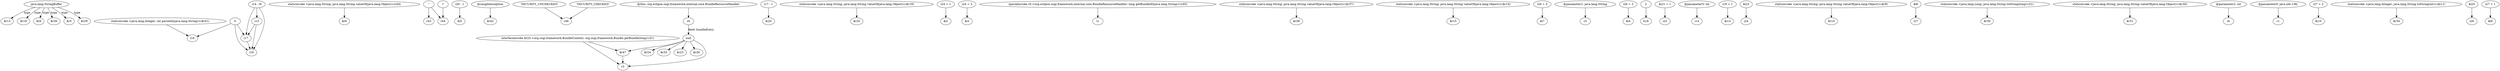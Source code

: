 digraph g {
0[label="java.lang.StringBuffer"]
1[label="$r13"]
0->1[label="type"]
2[label="staticinvoke <java.lang.Integer: int parseInt(java.lang.String)>($r41)"]
3[label="i16"]
2->3[label=""]
4[label="staticinvoke <java.lang.String: java.lang.String valueOf(java.lang.Object)>(r44)"]
5[label="$r6"]
4->5[label=""]
6[label="i14 - i0"]
7[label="i15"]
6->7[label=""]
8[label="0"]
9[label="i17"]
8->9[label=""]
10[label="''"]
11[label="r44"]
10->11[label=""]
12[label="i26 - 1"]
13[label="$i5"]
12->13[label=""]
14[label="$r18"]
0->14[label="type"]
15[label="$r8"]
0->15[label="type"]
16[label="@caughtexception"]
17[label="$r42"]
16->17[label=""]
18[label="'SECURITY_UNCHECKED'"]
19[label="r46"]
18->19[label=""]
20[label="null"]
21[label="$r47"]
20->21[label=""]
8->3[label=""]
22[label="i17 - 1"]
23[label="$i20"]
22->23[label=""]
24[label="staticinvoke <java.lang.String: java.lang.String valueOf(java.lang.Object)>($r19)"]
25[label="$r20"]
24->25[label=""]
26[label="i24 + 1"]
27[label="$i2"]
26->27[label=""]
28[label="i24 + 3"]
29[label="$i3"]
28->29[label=""]
30[label="specialinvoke r0.<org.eclipse.osgi.framework.internal.core.BundleResourceHandler: long getBundleID(java.lang.String)>(r45)"]
31[label="l1"]
30->31[label=""]
32[label="r3"]
21->32[label=""]
33[label="$r36"]
0->33[label="type"]
34[label="$r24"]
20->34[label=""]
35[label="interfaceinvoke $r25.<org.osgi.framework.BundleContext: org.osgi.framework.Bundle getBundle(long)>(l1)"]
35->21[label=""]
36[label="staticinvoke <java.lang.String: java.lang.String valueOf(java.lang.Object)>($r37)"]
37[label="$r38"]
36->37[label=""]
20->32[label=""]
38[label="staticinvoke <java.lang.String: java.lang.String valueOf(java.lang.Object)>($r14)"]
39[label="$r15"]
38->39[label=""]
40[label="@this: org.eclipse.osgi.framework.internal.core.BundleResourceHandler"]
41[label="r0"]
40->41[label=""]
42[label="i26 + 3"]
43[label="$i7"]
42->43[label=""]
44[label="@parameter1: java.lang.String"]
45[label="r2"]
44->45[label=""]
46[label="i26 + 3"]
47[label="$i4"]
46->47[label=""]
48[label="2"]
49[label="b18"]
48->49[label=""]
50[label="i19"]
7->50[label=""]
51[label="$i21 + 1"]
52[label="i22"]
51->52[label=""]
53[label="@parameter3: int"]
54[label="i14"]
53->54[label=""]
7->9[label=""]
9->50[label=""]
8->50[label=""]
55[label="$r33"]
20->55[label=""]
56[label="i19 + 1"]
57[label="$i13"]
56->57[label=""]
58[label="$r23"]
20->58[label=""]
59[label="$i23"]
60[label="i24"]
59->60[label=""]
61[label="staticinvoke <java.lang.String: java.lang.String valueOf(java.lang.Object)>($r9)"]
62[label="$r10"]
61->62[label=""]
63[label="$i8"]
64[label="i27"]
63->64[label=""]
65[label="staticinvoke <java.lang.Long: java.lang.String toString(long)>(l1)"]
66[label="$r30"]
65->66[label=""]
67[label="staticinvoke <java.lang.String: java.lang.String valueOf(java.lang.Object)>($r30)"]
68[label="$r31"]
67->68[label=""]
69[label="'/'"]
69->11[label=""]
70[label="$r5"]
0->70[label="type"]
71[label="@parameter2: int"]
72[label="i0"]
71->72[label=""]
73[label="@parameter0: java.net.URL"]
74[label="r1"]
73->74[label=""]
75[label="i27 + 2"]
76[label="$i10"]
75->76[label=""]
77[label="$r29"]
0->77[label="type"]
35->32[label=""]
41->20[label="field: bundleEntry"]
78[label="r43"]
10->78[label=""]
79[label="$r26"]
20->79[label=""]
80[label="staticinvoke <java.lang.Integer: java.lang.String toString(int)>($i11)"]
81[label="$r34"]
80->81[label=""]
6->9[label=""]
82[label="'SECURITY_CHECKED'"]
82->19[label=""]
83[label="$i25"]
84[label="i26"]
83->84[label=""]
85[label="i27 + 1"]
86[label="$i9"]
85->86[label=""]
6->50[label=""]
}